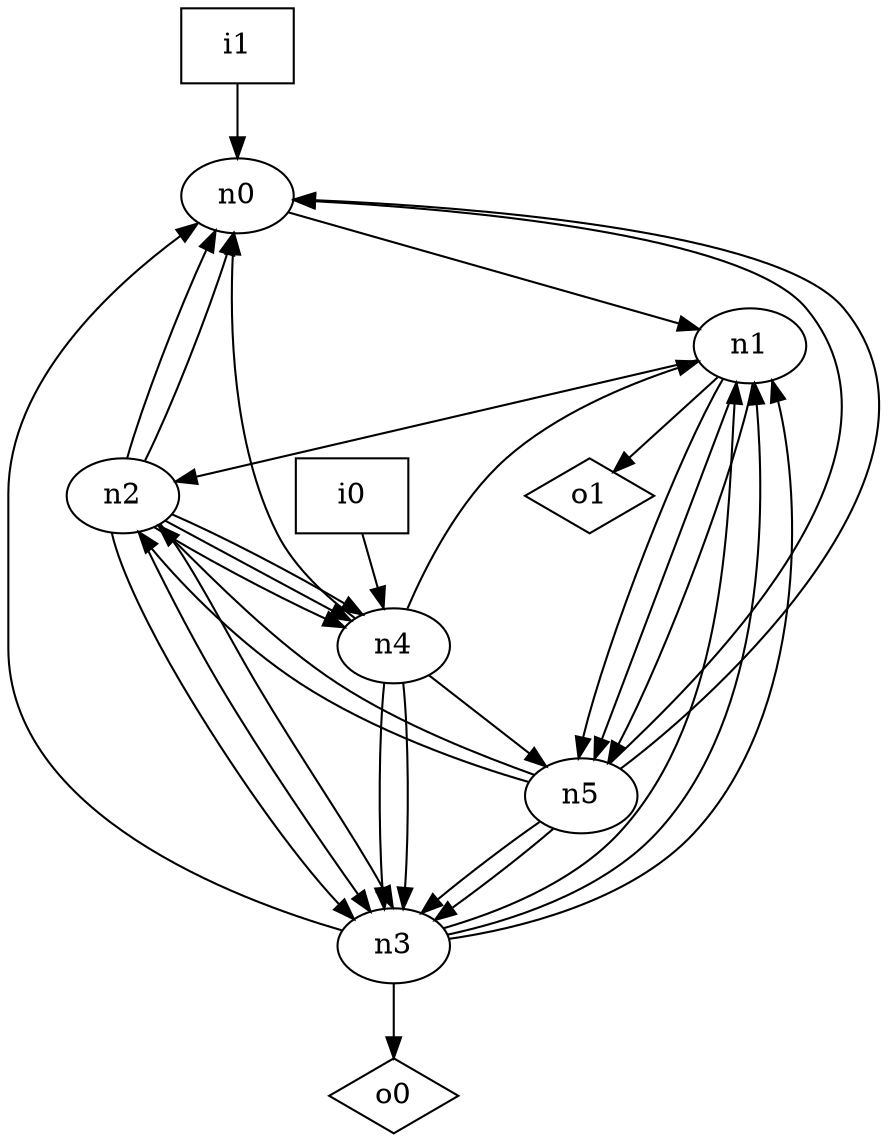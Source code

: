 digraph G {
n0 [label="n0"];
n1 [label="n1"];
n2 [label="n2"];
n3 [label="n3"];
n4 [label="n4"];
n5 [label="n5"];
n6 [label="i0",shape="box"];
n7 [label="i1",shape="box"];
n8 [label="o0",shape="diamond"];
n9 [label="o1",shape="diamond"];
n0 -> n1
n1 -> n2
n1 -> n5
n1 -> n5
n1 -> n5
n1 -> n9
n2 -> n0
n2 -> n0
n2 -> n3
n2 -> n3
n2 -> n3
n2 -> n4
n2 -> n4
n2 -> n4
n3 -> n0
n3 -> n1
n3 -> n1
n3 -> n1
n3 -> n8
n4 -> n0
n4 -> n1
n4 -> n3
n4 -> n3
n4 -> n5
n5 -> n0
n5 -> n0
n5 -> n2
n5 -> n2
n5 -> n3
n5 -> n3
n6 -> n4
n7 -> n0
}